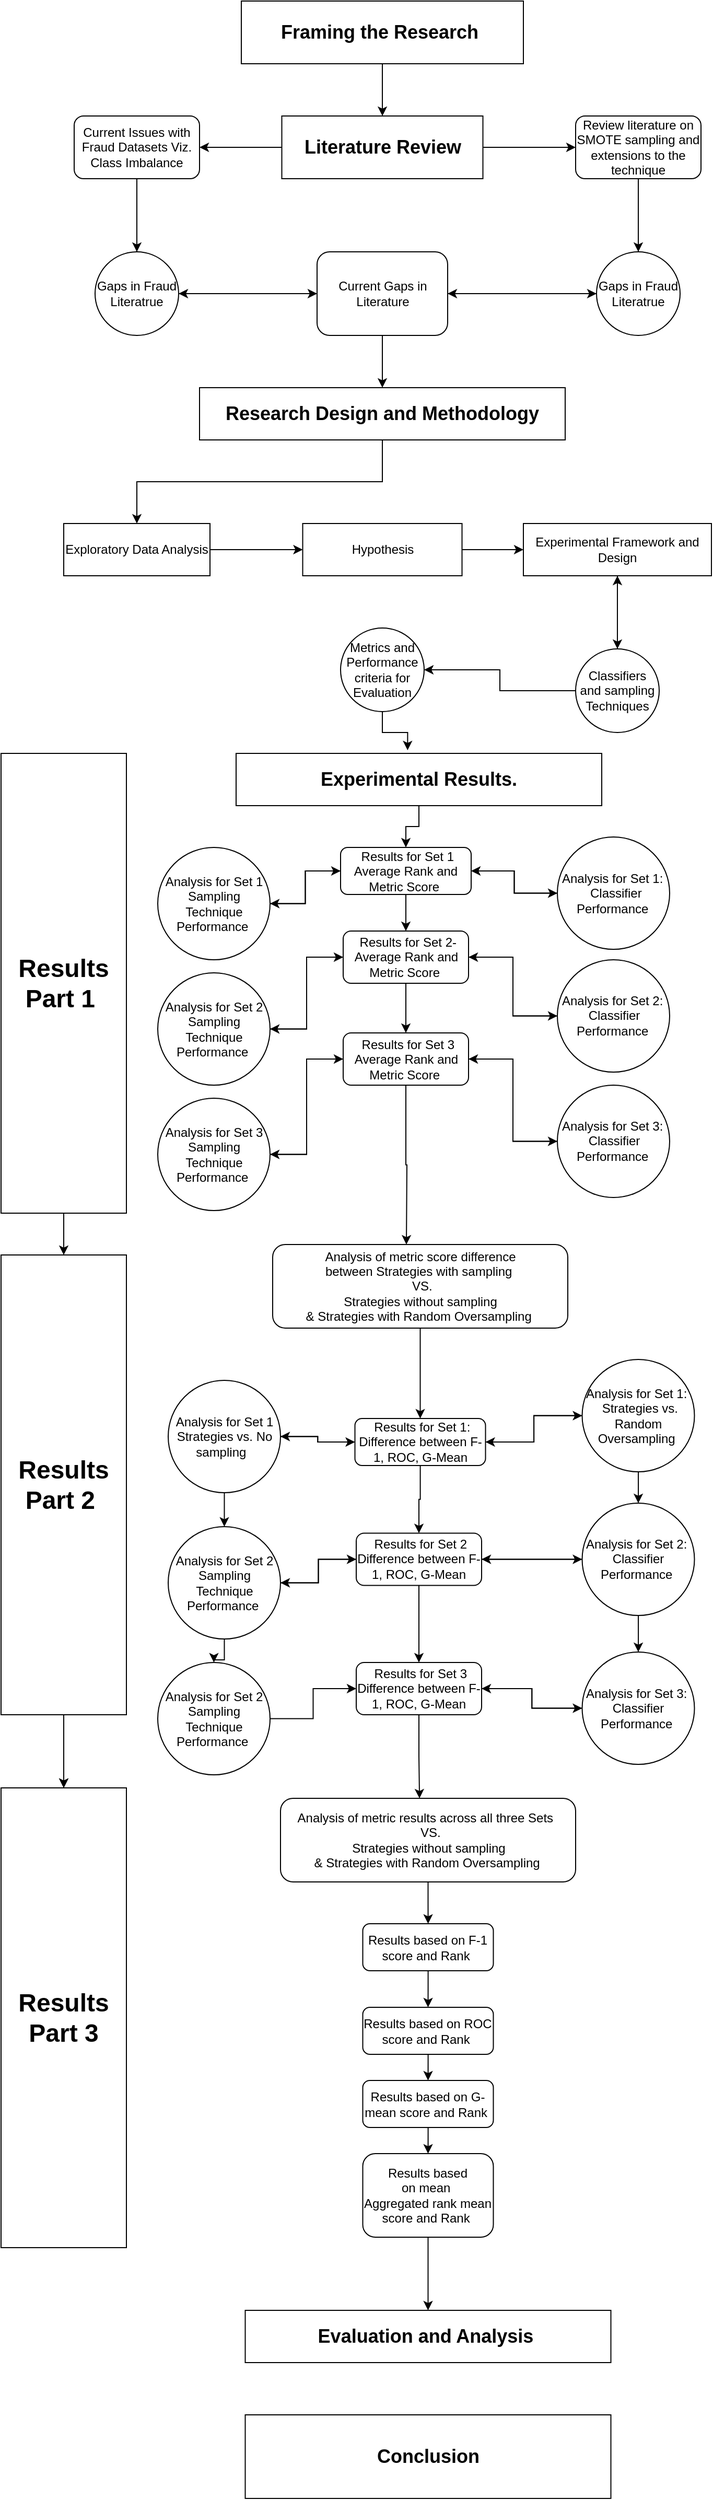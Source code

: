 <mxfile version="12.4.8" type="github"><diagram id="3Q1vbmk8rdBfqMo92Pq4" name="Page-1"><mxGraphModel dx="893" dy="442" grid="1" gridSize="10" guides="1" tooltips="1" connect="1" arrows="1" fold="1" page="1" pageScale="1" pageWidth="850" pageHeight="1100" math="0" shadow="0"><root><mxCell id="0"/><mxCell id="1" parent="0"/><mxCell id="xc565jYhKWpsaniJyFHr-2" style="edgeStyle=orthogonalEdgeStyle;rounded=0;orthogonalLoop=1;jettySize=auto;html=1;" edge="1" parent="1" source="xc565jYhKWpsaniJyFHr-1" target="xc565jYhKWpsaniJyFHr-3"><mxGeometry relative="1" as="geometry"><mxPoint x="415" y="200" as="targetPoint"/></mxGeometry></mxCell><mxCell id="xc565jYhKWpsaniJyFHr-1" value="&lt;b&gt;&lt;font style=&quot;font-size: 18px&quot;&gt;Framing the Research&amp;nbsp;&lt;/font&gt;&lt;/b&gt;" style="rounded=0;whiteSpace=wrap;html=1;" vertex="1" parent="1"><mxGeometry x="280" y="80" width="270" height="60" as="geometry"/></mxCell><mxCell id="xc565jYhKWpsaniJyFHr-4" style="edgeStyle=orthogonalEdgeStyle;rounded=0;orthogonalLoop=1;jettySize=auto;html=1;" edge="1" parent="1" source="xc565jYhKWpsaniJyFHr-3" target="xc565jYhKWpsaniJyFHr-5"><mxGeometry relative="1" as="geometry"><mxPoint x="240" y="220" as="targetPoint"/></mxGeometry></mxCell><mxCell id="xc565jYhKWpsaniJyFHr-7" style="edgeStyle=orthogonalEdgeStyle;rounded=0;orthogonalLoop=1;jettySize=auto;html=1;" edge="1" parent="1" source="xc565jYhKWpsaniJyFHr-3" target="xc565jYhKWpsaniJyFHr-8"><mxGeometry relative="1" as="geometry"><mxPoint x="590" y="220" as="targetPoint"/></mxGeometry></mxCell><mxCell id="xc565jYhKWpsaniJyFHr-3" value="&lt;font style=&quot;font-size: 18px&quot;&gt;&lt;b&gt;Literature Review&lt;/b&gt;&lt;/font&gt;" style="rounded=0;whiteSpace=wrap;html=1;" vertex="1" parent="1"><mxGeometry x="318.75" y="190" width="192.5" height="60" as="geometry"/></mxCell><mxCell id="xc565jYhKWpsaniJyFHr-12" style="edgeStyle=orthogonalEdgeStyle;rounded=0;orthogonalLoop=1;jettySize=auto;html=1;" edge="1" parent="1" source="xc565jYhKWpsaniJyFHr-5"><mxGeometry relative="1" as="geometry"><mxPoint x="180" y="340" as="targetPoint"/></mxGeometry></mxCell><mxCell id="xc565jYhKWpsaniJyFHr-33" style="edgeStyle=orthogonalEdgeStyle;rounded=0;orthogonalLoop=1;jettySize=auto;html=1;" edge="1" parent="1" source="xc565jYhKWpsaniJyFHr-5"><mxGeometry relative="1" as="geometry"><mxPoint x="180" y="320" as="targetPoint"/></mxGeometry></mxCell><mxCell id="xc565jYhKWpsaniJyFHr-5" value="&lt;span style=&quot;white-space: normal&quot;&gt;Current Issues with Fraud Datasets Viz. Class Imbalance&lt;/span&gt;" style="rounded=1;whiteSpace=wrap;html=1;" vertex="1" parent="1"><mxGeometry x="120" y="190" width="120" height="60" as="geometry"/></mxCell><mxCell id="xc565jYhKWpsaniJyFHr-11" style="edgeStyle=orthogonalEdgeStyle;rounded=0;orthogonalLoop=1;jettySize=auto;html=1;" edge="1" parent="1" source="xc565jYhKWpsaniJyFHr-8"><mxGeometry relative="1" as="geometry"><mxPoint x="660" y="340" as="targetPoint"/></mxGeometry></mxCell><mxCell id="xc565jYhKWpsaniJyFHr-32" style="edgeStyle=orthogonalEdgeStyle;rounded=0;orthogonalLoop=1;jettySize=auto;html=1;" edge="1" parent="1" source="xc565jYhKWpsaniJyFHr-8"><mxGeometry relative="1" as="geometry"><mxPoint x="660" y="320" as="targetPoint"/></mxGeometry></mxCell><mxCell id="xc565jYhKWpsaniJyFHr-8" value="Review literature on SMOTE sampling and extensions to the technique" style="rounded=1;whiteSpace=wrap;html=1;" vertex="1" parent="1"><mxGeometry x="600" y="190" width="120" height="60" as="geometry"/></mxCell><mxCell id="xc565jYhKWpsaniJyFHr-30" style="edgeStyle=orthogonalEdgeStyle;rounded=0;orthogonalLoop=1;jettySize=auto;html=1;" edge="1" parent="1" source="xc565jYhKWpsaniJyFHr-10"><mxGeometry relative="1" as="geometry"><mxPoint x="620" y="360" as="targetPoint"/></mxGeometry></mxCell><mxCell id="xc565jYhKWpsaniJyFHr-31" style="edgeStyle=orthogonalEdgeStyle;rounded=0;orthogonalLoop=1;jettySize=auto;html=1;entryX=1;entryY=0.5;entryDx=0;entryDy=0;" edge="1" parent="1" source="xc565jYhKWpsaniJyFHr-10" target="xc565jYhKWpsaniJyFHr-15"><mxGeometry relative="1" as="geometry"/></mxCell><mxCell id="xc565jYhKWpsaniJyFHr-34" style="edgeStyle=orthogonalEdgeStyle;rounded=0;orthogonalLoop=1;jettySize=auto;html=1;entryX=0.5;entryY=0;entryDx=0;entryDy=0;" edge="1" parent="1" source="xc565jYhKWpsaniJyFHr-10" target="xc565jYhKWpsaniJyFHr-24"><mxGeometry relative="1" as="geometry"/></mxCell><mxCell id="xc565jYhKWpsaniJyFHr-10" value="Current Gaps in Literature" style="rounded=1;whiteSpace=wrap;html=1;" vertex="1" parent="1"><mxGeometry x="352.5" y="320" width="125" height="80" as="geometry"/></mxCell><mxCell id="xc565jYhKWpsaniJyFHr-28" style="edgeStyle=orthogonalEdgeStyle;rounded=0;orthogonalLoop=1;jettySize=auto;html=1;entryX=0;entryY=0.5;entryDx=0;entryDy=0;" edge="1" parent="1" source="xc565jYhKWpsaniJyFHr-15" target="xc565jYhKWpsaniJyFHr-10"><mxGeometry relative="1" as="geometry"/></mxCell><mxCell id="xc565jYhKWpsaniJyFHr-15" value="Gaps in Fraud Literatrue" style="ellipse;whiteSpace=wrap;html=1;aspect=fixed;" vertex="1" parent="1"><mxGeometry x="140" y="320" width="80" height="80" as="geometry"/></mxCell><mxCell id="xc565jYhKWpsaniJyFHr-29" style="edgeStyle=orthogonalEdgeStyle;rounded=0;orthogonalLoop=1;jettySize=auto;html=1;" edge="1" parent="1" source="xc565jYhKWpsaniJyFHr-19" target="xc565jYhKWpsaniJyFHr-10"><mxGeometry relative="1" as="geometry"/></mxCell><mxCell id="xc565jYhKWpsaniJyFHr-19" value="Gaps in Fraud Literatrue" style="ellipse;whiteSpace=wrap;html=1;aspect=fixed;" vertex="1" parent="1"><mxGeometry x="620" y="320" width="80" height="80" as="geometry"/></mxCell><mxCell id="xc565jYhKWpsaniJyFHr-36" style="edgeStyle=orthogonalEdgeStyle;rounded=0;orthogonalLoop=1;jettySize=auto;html=1;entryX=0.5;entryY=0;entryDx=0;entryDy=0;" edge="1" parent="1" source="xc565jYhKWpsaniJyFHr-24" target="xc565jYhKWpsaniJyFHr-35"><mxGeometry relative="1" as="geometry"/></mxCell><mxCell id="xc565jYhKWpsaniJyFHr-24" value="&lt;font style=&quot;font-size: 18px&quot;&gt;&lt;b&gt;Research Design and Methodology&lt;/b&gt;&lt;/font&gt;" style="rounded=0;whiteSpace=wrap;html=1;" vertex="1" parent="1"><mxGeometry x="240" y="450" width="350" height="50" as="geometry"/></mxCell><mxCell id="xc565jYhKWpsaniJyFHr-174" style="edgeStyle=orthogonalEdgeStyle;rounded=0;orthogonalLoop=1;jettySize=auto;html=1;" edge="1" parent="1" source="xc565jYhKWpsaniJyFHr-35" target="xc565jYhKWpsaniJyFHr-39"><mxGeometry relative="1" as="geometry"/></mxCell><mxCell id="xc565jYhKWpsaniJyFHr-35" value="&lt;span style=&quot;white-space: normal&quot;&gt;Exploratory Data Analysis&lt;/span&gt;" style="rounded=1;whiteSpace=wrap;html=1;arcSize=0;" vertex="1" parent="1"><mxGeometry x="110" y="580" width="140" height="50" as="geometry"/></mxCell><mxCell id="xc565jYhKWpsaniJyFHr-45" style="edgeStyle=orthogonalEdgeStyle;rounded=0;orthogonalLoop=1;jettySize=auto;html=1;" edge="1" parent="1" source="xc565jYhKWpsaniJyFHr-37" target="xc565jYhKWpsaniJyFHr-43"><mxGeometry relative="1" as="geometry"/></mxCell><mxCell id="xc565jYhKWpsaniJyFHr-37" value="&lt;span style=&quot;white-space: normal&quot;&gt;Experimental Framework and Design&lt;/span&gt;" style="rounded=1;whiteSpace=wrap;html=1;arcSize=0;" vertex="1" parent="1"><mxGeometry x="550" y="580" width="180" height="50" as="geometry"/></mxCell><mxCell id="xc565jYhKWpsaniJyFHr-175" style="edgeStyle=orthogonalEdgeStyle;rounded=0;orthogonalLoop=1;jettySize=auto;html=1;" edge="1" parent="1" source="xc565jYhKWpsaniJyFHr-39" target="xc565jYhKWpsaniJyFHr-37"><mxGeometry relative="1" as="geometry"/></mxCell><mxCell id="xc565jYhKWpsaniJyFHr-39" value="&lt;span style=&quot;white-space: normal&quot;&gt;Hypothesis&lt;/span&gt;" style="rounded=1;whiteSpace=wrap;html=1;arcSize=0;" vertex="1" parent="1"><mxGeometry x="338.75" y="580" width="152.5" height="50" as="geometry"/></mxCell><mxCell id="xc565jYhKWpsaniJyFHr-44" value="" style="edgeStyle=orthogonalEdgeStyle;rounded=0;orthogonalLoop=1;jettySize=auto;html=1;" edge="1" parent="1" source="xc565jYhKWpsaniJyFHr-43" target="xc565jYhKWpsaniJyFHr-37"><mxGeometry relative="1" as="geometry"/></mxCell><mxCell id="xc565jYhKWpsaniJyFHr-51" style="edgeStyle=orthogonalEdgeStyle;rounded=0;orthogonalLoop=1;jettySize=auto;html=1;entryX=1;entryY=0.5;entryDx=0;entryDy=0;" edge="1" parent="1" source="xc565jYhKWpsaniJyFHr-43" target="xc565jYhKWpsaniJyFHr-47"><mxGeometry relative="1" as="geometry"/></mxCell><mxCell id="xc565jYhKWpsaniJyFHr-43" value="Classifiers and sampling Techniques" style="ellipse;whiteSpace=wrap;html=1;aspect=fixed;" vertex="1" parent="1"><mxGeometry x="600" y="700" width="80" height="80" as="geometry"/></mxCell><mxCell id="xc565jYhKWpsaniJyFHr-57" style="edgeStyle=orthogonalEdgeStyle;rounded=0;orthogonalLoop=1;jettySize=auto;html=1;entryX=0.469;entryY=-0.06;entryDx=0;entryDy=0;entryPerimeter=0;" edge="1" parent="1" source="xc565jYhKWpsaniJyFHr-47" target="xc565jYhKWpsaniJyFHr-53"><mxGeometry relative="1" as="geometry"/></mxCell><mxCell id="xc565jYhKWpsaniJyFHr-47" value="Metrics and Performance criteria for Evaluation" style="ellipse;whiteSpace=wrap;html=1;aspect=fixed;" vertex="1" parent="1"><mxGeometry x="375" y="680" width="80" height="80" as="geometry"/></mxCell><mxCell id="xc565jYhKWpsaniJyFHr-171" style="edgeStyle=orthogonalEdgeStyle;rounded=0;orthogonalLoop=1;jettySize=auto;html=1;" edge="1" parent="1" source="xc565jYhKWpsaniJyFHr-53" target="xc565jYhKWpsaniJyFHr-59"><mxGeometry relative="1" as="geometry"/></mxCell><mxCell id="xc565jYhKWpsaniJyFHr-53" value="&lt;font style=&quot;font-size: 18px&quot;&gt;&lt;b&gt;Experimental Results.&lt;/b&gt;&lt;/font&gt;" style="rounded=0;whiteSpace=wrap;html=1;" vertex="1" parent="1"><mxGeometry x="275" y="800" width="350" height="50" as="geometry"/></mxCell><mxCell id="xc565jYhKWpsaniJyFHr-63" style="edgeStyle=orthogonalEdgeStyle;rounded=0;orthogonalLoop=1;jettySize=auto;html=1;entryX=0.5;entryY=0;entryDx=0;entryDy=0;" edge="1" parent="1" source="xc565jYhKWpsaniJyFHr-59" target="xc565jYhKWpsaniJyFHr-62"><mxGeometry relative="1" as="geometry"/></mxCell><mxCell id="xc565jYhKWpsaniJyFHr-69" style="edgeStyle=orthogonalEdgeStyle;rounded=0;orthogonalLoop=1;jettySize=auto;html=1;entryX=1;entryY=0.5;entryDx=0;entryDy=0;" edge="1" parent="1" source="xc565jYhKWpsaniJyFHr-59" target="xc565jYhKWpsaniJyFHr-67"><mxGeometry relative="1" as="geometry"/></mxCell><mxCell id="xc565jYhKWpsaniJyFHr-72" style="edgeStyle=orthogonalEdgeStyle;rounded=0;orthogonalLoop=1;jettySize=auto;html=1;entryX=0;entryY=0.5;entryDx=0;entryDy=0;" edge="1" parent="1" source="xc565jYhKWpsaniJyFHr-59" target="xc565jYhKWpsaniJyFHr-70"><mxGeometry relative="1" as="geometry"/></mxCell><mxCell id="xc565jYhKWpsaniJyFHr-59" value="&amp;nbsp;Results for Set 1 Average Rank and Metric Score&amp;nbsp;&lt;span style=&quot;white-space: normal&quot;&gt;&lt;br&gt;&lt;/span&gt;" style="rounded=1;whiteSpace=wrap;html=1;" vertex="1" parent="1"><mxGeometry x="375" y="890" width="125" height="45" as="geometry"/></mxCell><mxCell id="xc565jYhKWpsaniJyFHr-66" style="edgeStyle=orthogonalEdgeStyle;rounded=0;orthogonalLoop=1;jettySize=auto;html=1;entryX=0.5;entryY=0;entryDx=0;entryDy=0;" edge="1" parent="1" source="xc565jYhKWpsaniJyFHr-62" target="xc565jYhKWpsaniJyFHr-64"><mxGeometry relative="1" as="geometry"/></mxCell><mxCell id="xc565jYhKWpsaniJyFHr-75" style="edgeStyle=orthogonalEdgeStyle;rounded=0;orthogonalLoop=1;jettySize=auto;html=1;entryX=1;entryY=0.5;entryDx=0;entryDy=0;" edge="1" parent="1" source="xc565jYhKWpsaniJyFHr-62" target="xc565jYhKWpsaniJyFHr-73"><mxGeometry relative="1" as="geometry"/></mxCell><mxCell id="xc565jYhKWpsaniJyFHr-79" style="edgeStyle=orthogonalEdgeStyle;rounded=0;orthogonalLoop=1;jettySize=auto;html=1;entryX=0;entryY=0.5;entryDx=0;entryDy=0;" edge="1" parent="1" source="xc565jYhKWpsaniJyFHr-62" target="xc565jYhKWpsaniJyFHr-77"><mxGeometry relative="1" as="geometry"/></mxCell><mxCell id="xc565jYhKWpsaniJyFHr-62" value="&amp;nbsp;Results for Set 2-Average Rank and Metric Score&amp;nbsp;" style="rounded=1;whiteSpace=wrap;html=1;" vertex="1" parent="1"><mxGeometry x="377.5" y="970" width="120" height="50" as="geometry"/></mxCell><mxCell id="xc565jYhKWpsaniJyFHr-82" style="edgeStyle=orthogonalEdgeStyle;rounded=0;orthogonalLoop=1;jettySize=auto;html=1;entryX=1;entryY=0.5;entryDx=0;entryDy=0;" edge="1" parent="1" source="xc565jYhKWpsaniJyFHr-64" target="xc565jYhKWpsaniJyFHr-80"><mxGeometry relative="1" as="geometry"><mxPoint x="390" y="1260" as="targetPoint"/></mxGeometry></mxCell><mxCell id="xc565jYhKWpsaniJyFHr-84" style="edgeStyle=orthogonalEdgeStyle;rounded=0;orthogonalLoop=1;jettySize=auto;html=1;" edge="1" parent="1" source="xc565jYhKWpsaniJyFHr-64" target="xc565jYhKWpsaniJyFHr-83"><mxGeometry relative="1" as="geometry"/></mxCell><mxCell id="xc565jYhKWpsaniJyFHr-87" value="" style="edgeStyle=orthogonalEdgeStyle;rounded=0;orthogonalLoop=1;jettySize=auto;html=1;" edge="1" parent="1" source="xc565jYhKWpsaniJyFHr-64"><mxGeometry relative="1" as="geometry"><mxPoint x="438" y="1270" as="targetPoint"/></mxGeometry></mxCell><mxCell id="xc565jYhKWpsaniJyFHr-64" value="&amp;nbsp;Results for Set 3 Average Rank and Metric Score&amp;nbsp;" style="rounded=1;whiteSpace=wrap;html=1;" vertex="1" parent="1"><mxGeometry x="377.5" y="1067.5" width="120" height="50" as="geometry"/></mxCell><mxCell id="xc565jYhKWpsaniJyFHr-68" style="edgeStyle=orthogonalEdgeStyle;rounded=0;orthogonalLoop=1;jettySize=auto;html=1;entryX=0;entryY=0.5;entryDx=0;entryDy=0;" edge="1" parent="1" source="xc565jYhKWpsaniJyFHr-67" target="xc565jYhKWpsaniJyFHr-59"><mxGeometry relative="1" as="geometry"/></mxCell><mxCell id="xc565jYhKWpsaniJyFHr-67" value="Analysis for Set 1 Sampling Technique Performance&amp;nbsp;" style="ellipse;whiteSpace=wrap;html=1;aspect=fixed;" vertex="1" parent="1"><mxGeometry x="200" y="890" width="107.5" height="107.5" as="geometry"/></mxCell><mxCell id="xc565jYhKWpsaniJyFHr-71" style="edgeStyle=orthogonalEdgeStyle;rounded=0;orthogonalLoop=1;jettySize=auto;html=1;entryX=1;entryY=0.5;entryDx=0;entryDy=0;" edge="1" parent="1" source="xc565jYhKWpsaniJyFHr-70" target="xc565jYhKWpsaniJyFHr-59"><mxGeometry relative="1" as="geometry"/></mxCell><mxCell id="xc565jYhKWpsaniJyFHr-70" value="Analysis for Set 1:&amp;nbsp; &amp;nbsp;Classifier Performance&amp;nbsp;" style="ellipse;whiteSpace=wrap;html=1;aspect=fixed;" vertex="1" parent="1"><mxGeometry x="582.5" y="880" width="107.5" height="107.5" as="geometry"/></mxCell><mxCell id="xc565jYhKWpsaniJyFHr-76" style="edgeStyle=orthogonalEdgeStyle;rounded=0;orthogonalLoop=1;jettySize=auto;html=1;entryX=0;entryY=0.5;entryDx=0;entryDy=0;" edge="1" parent="1" source="xc565jYhKWpsaniJyFHr-73" target="xc565jYhKWpsaniJyFHr-62"><mxGeometry relative="1" as="geometry"/></mxCell><mxCell id="xc565jYhKWpsaniJyFHr-73" value="Analysis for Set 2 Sampling Technique Performance&amp;nbsp;" style="ellipse;whiteSpace=wrap;html=1;aspect=fixed;" vertex="1" parent="1"><mxGeometry x="200" y="1010" width="107.5" height="107.5" as="geometry"/></mxCell><mxCell id="xc565jYhKWpsaniJyFHr-78" style="edgeStyle=orthogonalEdgeStyle;rounded=0;orthogonalLoop=1;jettySize=auto;html=1;entryX=1;entryY=0.5;entryDx=0;entryDy=0;" edge="1" parent="1" source="xc565jYhKWpsaniJyFHr-77" target="xc565jYhKWpsaniJyFHr-62"><mxGeometry relative="1" as="geometry"/></mxCell><mxCell id="xc565jYhKWpsaniJyFHr-77" value="Analysis for Set 2:&amp;nbsp; Classifier Performance&amp;nbsp;" style="ellipse;whiteSpace=wrap;html=1;aspect=fixed;" vertex="1" parent="1"><mxGeometry x="582.5" y="997.5" width="107.5" height="107.5" as="geometry"/></mxCell><mxCell id="xc565jYhKWpsaniJyFHr-81" style="edgeStyle=orthogonalEdgeStyle;rounded=0;orthogonalLoop=1;jettySize=auto;html=1;entryX=0;entryY=0.5;entryDx=0;entryDy=0;" edge="1" parent="1" source="xc565jYhKWpsaniJyFHr-80" target="xc565jYhKWpsaniJyFHr-64"><mxGeometry relative="1" as="geometry"/></mxCell><mxCell id="xc565jYhKWpsaniJyFHr-80" value="Analysis for Set 3 Sampling Technique Performance&amp;nbsp;" style="ellipse;whiteSpace=wrap;html=1;aspect=fixed;" vertex="1" parent="1"><mxGeometry x="200" y="1130" width="107.5" height="107.5" as="geometry"/></mxCell><mxCell id="xc565jYhKWpsaniJyFHr-85" style="edgeStyle=orthogonalEdgeStyle;rounded=0;orthogonalLoop=1;jettySize=auto;html=1;entryX=1;entryY=0.5;entryDx=0;entryDy=0;" edge="1" parent="1" source="xc565jYhKWpsaniJyFHr-83" target="xc565jYhKWpsaniJyFHr-64"><mxGeometry relative="1" as="geometry"/></mxCell><mxCell id="xc565jYhKWpsaniJyFHr-83" value="Analysis for Set 3:&amp;nbsp; Classifier Performance&amp;nbsp;" style="ellipse;whiteSpace=wrap;html=1;aspect=fixed;" vertex="1" parent="1"><mxGeometry x="582.5" y="1117.5" width="107.5" height="107.5" as="geometry"/></mxCell><mxCell id="xc565jYhKWpsaniJyFHr-146" style="edgeStyle=orthogonalEdgeStyle;rounded=0;orthogonalLoop=1;jettySize=auto;html=1;entryX=0.5;entryY=0;entryDx=0;entryDy=0;" edge="1" parent="1" source="xc565jYhKWpsaniJyFHr-89" target="xc565jYhKWpsaniJyFHr-116"><mxGeometry relative="1" as="geometry"/></mxCell><mxCell id="xc565jYhKWpsaniJyFHr-89" value="Analysis of metric score difference&lt;br&gt;between Strategies with sampling&amp;nbsp;&lt;br&gt;&amp;nbsp;VS.&lt;br&gt;Strategies without sampling&lt;br&gt;&amp;amp; Strategies with Random Oversampling&amp;nbsp;" style="rounded=1;whiteSpace=wrap;html=1;" vertex="1" parent="1"><mxGeometry x="310" y="1270" width="282.5" height="80" as="geometry"/></mxCell><mxCell id="xc565jYhKWpsaniJyFHr-166" style="edgeStyle=orthogonalEdgeStyle;rounded=0;orthogonalLoop=1;jettySize=auto;html=1;entryX=0.5;entryY=0;entryDx=0;entryDy=0;" edge="1" parent="1" source="xc565jYhKWpsaniJyFHr-90" target="xc565jYhKWpsaniJyFHr-92"><mxGeometry relative="1" as="geometry"/></mxCell><mxCell id="xc565jYhKWpsaniJyFHr-90" value="&lt;font style=&quot;font-size: 24px&quot;&gt;&lt;b&gt;Results Part 1&amp;nbsp;&lt;/b&gt;&lt;/font&gt;" style="rounded=0;whiteSpace=wrap;html=1;" vertex="1" parent="1"><mxGeometry x="50" y="800" width="120" height="440" as="geometry"/></mxCell><mxCell id="xc565jYhKWpsaniJyFHr-148" style="edgeStyle=orthogonalEdgeStyle;rounded=0;orthogonalLoop=1;jettySize=auto;html=1;entryX=0.5;entryY=0;entryDx=0;entryDy=0;" edge="1" parent="1" source="xc565jYhKWpsaniJyFHr-92" target="xc565jYhKWpsaniJyFHr-147"><mxGeometry relative="1" as="geometry"/></mxCell><mxCell id="xc565jYhKWpsaniJyFHr-149" style="edgeStyle=orthogonalEdgeStyle;rounded=0;orthogonalLoop=1;jettySize=auto;html=1;entryX=0.5;entryY=0;entryDx=0;entryDy=0;" edge="1" parent="1" source="xc565jYhKWpsaniJyFHr-92" target="xc565jYhKWpsaniJyFHr-147"><mxGeometry relative="1" as="geometry"/></mxCell><mxCell id="xc565jYhKWpsaniJyFHr-92" value="&lt;b style=&quot;font-size: 24px&quot;&gt;Results Part 2&amp;nbsp;&lt;/b&gt;" style="rounded=0;whiteSpace=wrap;html=1;" vertex="1" parent="1"><mxGeometry x="50" y="1280" width="120" height="440" as="geometry"/></mxCell><mxCell id="xc565jYhKWpsaniJyFHr-113" style="edgeStyle=orthogonalEdgeStyle;rounded=0;orthogonalLoop=1;jettySize=auto;html=1;entryX=0.5;entryY=0;entryDx=0;entryDy=0;" edge="1" parent="1" source="xc565jYhKWpsaniJyFHr-116" target="xc565jYhKWpsaniJyFHr-120"><mxGeometry relative="1" as="geometry"/></mxCell><mxCell id="xc565jYhKWpsaniJyFHr-114" style="edgeStyle=orthogonalEdgeStyle;rounded=0;orthogonalLoop=1;jettySize=auto;html=1;entryX=1;entryY=0.5;entryDx=0;entryDy=0;" edge="1" parent="1" source="xc565jYhKWpsaniJyFHr-116" target="xc565jYhKWpsaniJyFHr-125"><mxGeometry relative="1" as="geometry"/></mxCell><mxCell id="xc565jYhKWpsaniJyFHr-115" style="edgeStyle=orthogonalEdgeStyle;rounded=0;orthogonalLoop=1;jettySize=auto;html=1;entryX=0;entryY=0.5;entryDx=0;entryDy=0;" edge="1" parent="1" source="xc565jYhKWpsaniJyFHr-116" target="xc565jYhKWpsaniJyFHr-127"><mxGeometry relative="1" as="geometry"/></mxCell><mxCell id="xc565jYhKWpsaniJyFHr-116" value="&amp;nbsp;Results for Set 1: Difference between F-1, ROC, G-Mean&lt;span style=&quot;white-space: normal&quot;&gt;&lt;br&gt;&lt;/span&gt;" style="rounded=1;whiteSpace=wrap;html=1;" vertex="1" parent="1"><mxGeometry x="388.75" y="1436.5" width="125" height="45" as="geometry"/></mxCell><mxCell id="xc565jYhKWpsaniJyFHr-117" style="edgeStyle=orthogonalEdgeStyle;rounded=0;orthogonalLoop=1;jettySize=auto;html=1;entryX=0.5;entryY=0;entryDx=0;entryDy=0;" edge="1" parent="1" source="xc565jYhKWpsaniJyFHr-120" target="xc565jYhKWpsaniJyFHr-123"><mxGeometry relative="1" as="geometry"/></mxCell><mxCell id="xc565jYhKWpsaniJyFHr-118" style="edgeStyle=orthogonalEdgeStyle;rounded=0;orthogonalLoop=1;jettySize=auto;html=1;entryX=1;entryY=0.5;entryDx=0;entryDy=0;" edge="1" parent="1" source="xc565jYhKWpsaniJyFHr-120" target="xc565jYhKWpsaniJyFHr-129"><mxGeometry relative="1" as="geometry"/></mxCell><mxCell id="xc565jYhKWpsaniJyFHr-119" style="edgeStyle=orthogonalEdgeStyle;rounded=0;orthogonalLoop=1;jettySize=auto;html=1;entryX=0;entryY=0.5;entryDx=0;entryDy=0;" edge="1" parent="1" source="xc565jYhKWpsaniJyFHr-120" target="xc565jYhKWpsaniJyFHr-131"><mxGeometry relative="1" as="geometry"/></mxCell><mxCell id="xc565jYhKWpsaniJyFHr-120" value="&amp;nbsp;Results for Set 2 Difference between F-1, ROC, G-Mean" style="rounded=1;whiteSpace=wrap;html=1;" vertex="1" parent="1"><mxGeometry x="390" y="1546.25" width="120" height="50" as="geometry"/></mxCell><mxCell id="xc565jYhKWpsaniJyFHr-122" style="edgeStyle=orthogonalEdgeStyle;rounded=0;orthogonalLoop=1;jettySize=auto;html=1;" edge="1" parent="1" source="xc565jYhKWpsaniJyFHr-123" target="xc565jYhKWpsaniJyFHr-134"><mxGeometry relative="1" as="geometry"/></mxCell><mxCell id="xc565jYhKWpsaniJyFHr-162" style="edgeStyle=orthogonalEdgeStyle;rounded=0;orthogonalLoop=1;jettySize=auto;html=1;entryX=0.471;entryY=0;entryDx=0;entryDy=0;entryPerimeter=0;" edge="1" parent="1" source="xc565jYhKWpsaniJyFHr-123" target="xc565jYhKWpsaniJyFHr-151"><mxGeometry relative="1" as="geometry"/></mxCell><mxCell id="xc565jYhKWpsaniJyFHr-123" value="&amp;nbsp;Results for Set 3 Difference between F-1, ROC, G-Mean" style="rounded=1;whiteSpace=wrap;html=1;" vertex="1" parent="1"><mxGeometry x="390" y="1670" width="120" height="50" as="geometry"/></mxCell><mxCell id="xc565jYhKWpsaniJyFHr-124" style="edgeStyle=orthogonalEdgeStyle;rounded=0;orthogonalLoop=1;jettySize=auto;html=1;entryX=0;entryY=0.5;entryDx=0;entryDy=0;" edge="1" parent="1" source="xc565jYhKWpsaniJyFHr-125" target="xc565jYhKWpsaniJyFHr-116"><mxGeometry relative="1" as="geometry"/></mxCell><mxCell id="xc565jYhKWpsaniJyFHr-142" style="edgeStyle=orthogonalEdgeStyle;rounded=0;orthogonalLoop=1;jettySize=auto;html=1;" edge="1" parent="1" source="xc565jYhKWpsaniJyFHr-125" target="xc565jYhKWpsaniJyFHr-129"><mxGeometry relative="1" as="geometry"/></mxCell><mxCell id="xc565jYhKWpsaniJyFHr-125" value="Analysis for Set 1 Strategies vs. No sampling&amp;nbsp;&amp;nbsp;" style="ellipse;whiteSpace=wrap;html=1;aspect=fixed;" vertex="1" parent="1"><mxGeometry x="210" y="1400" width="107.5" height="107.5" as="geometry"/></mxCell><mxCell id="xc565jYhKWpsaniJyFHr-126" style="edgeStyle=orthogonalEdgeStyle;rounded=0;orthogonalLoop=1;jettySize=auto;html=1;entryX=1;entryY=0.5;entryDx=0;entryDy=0;" edge="1" parent="1" source="xc565jYhKWpsaniJyFHr-127" target="xc565jYhKWpsaniJyFHr-116"><mxGeometry relative="1" as="geometry"/></mxCell><mxCell id="xc565jYhKWpsaniJyFHr-141" style="edgeStyle=orthogonalEdgeStyle;rounded=0;orthogonalLoop=1;jettySize=auto;html=1;" edge="1" parent="1" source="xc565jYhKWpsaniJyFHr-127" target="xc565jYhKWpsaniJyFHr-131"><mxGeometry relative="1" as="geometry"/></mxCell><mxCell id="xc565jYhKWpsaniJyFHr-127" value="Analysis for Set 1:&amp;nbsp; &amp;nbsp;Strategies vs. Random Oversampling&amp;nbsp;" style="ellipse;whiteSpace=wrap;html=1;aspect=fixed;" vertex="1" parent="1"><mxGeometry x="606.25" y="1380" width="107.5" height="107.5" as="geometry"/></mxCell><mxCell id="xc565jYhKWpsaniJyFHr-128" style="edgeStyle=orthogonalEdgeStyle;rounded=0;orthogonalLoop=1;jettySize=auto;html=1;entryX=0;entryY=0.5;entryDx=0;entryDy=0;" edge="1" parent="1" source="xc565jYhKWpsaniJyFHr-129" target="xc565jYhKWpsaniJyFHr-120"><mxGeometry relative="1" as="geometry"/></mxCell><mxCell id="xc565jYhKWpsaniJyFHr-145" style="edgeStyle=orthogonalEdgeStyle;rounded=0;orthogonalLoop=1;jettySize=auto;html=1;" edge="1" parent="1" source="xc565jYhKWpsaniJyFHr-129" target="xc565jYhKWpsaniJyFHr-137"><mxGeometry relative="1" as="geometry"/></mxCell><mxCell id="xc565jYhKWpsaniJyFHr-129" value="Analysis for Set 2 Sampling Technique Performance&amp;nbsp;" style="ellipse;whiteSpace=wrap;html=1;aspect=fixed;" vertex="1" parent="1"><mxGeometry x="210" y="1540" width="107.5" height="107.5" as="geometry"/></mxCell><mxCell id="xc565jYhKWpsaniJyFHr-130" style="edgeStyle=orthogonalEdgeStyle;rounded=0;orthogonalLoop=1;jettySize=auto;html=1;entryX=1;entryY=0.5;entryDx=0;entryDy=0;" edge="1" parent="1" source="xc565jYhKWpsaniJyFHr-131" target="xc565jYhKWpsaniJyFHr-120"><mxGeometry relative="1" as="geometry"/></mxCell><mxCell id="xc565jYhKWpsaniJyFHr-144" style="edgeStyle=orthogonalEdgeStyle;rounded=0;orthogonalLoop=1;jettySize=auto;html=1;entryX=0.5;entryY=0;entryDx=0;entryDy=0;" edge="1" parent="1" source="xc565jYhKWpsaniJyFHr-131" target="xc565jYhKWpsaniJyFHr-134"><mxGeometry relative="1" as="geometry"/></mxCell><mxCell id="xc565jYhKWpsaniJyFHr-131" value="Analysis for Set 2:&amp;nbsp; Classifier Performance&amp;nbsp;" style="ellipse;whiteSpace=wrap;html=1;aspect=fixed;" vertex="1" parent="1"><mxGeometry x="606.25" y="1517.5" width="107.5" height="107.5" as="geometry"/></mxCell><mxCell id="xc565jYhKWpsaniJyFHr-133" style="edgeStyle=orthogonalEdgeStyle;rounded=0;orthogonalLoop=1;jettySize=auto;html=1;entryX=1;entryY=0.5;entryDx=0;entryDy=0;" edge="1" parent="1" source="xc565jYhKWpsaniJyFHr-134" target="xc565jYhKWpsaniJyFHr-123"><mxGeometry relative="1" as="geometry"/></mxCell><mxCell id="xc565jYhKWpsaniJyFHr-134" value="Analysis for Set 3:&amp;nbsp; Classifier Performance&amp;nbsp;" style="ellipse;whiteSpace=wrap;html=1;aspect=fixed;" vertex="1" parent="1"><mxGeometry x="606.25" y="1660" width="107.5" height="107.5" as="geometry"/></mxCell><mxCell id="xc565jYhKWpsaniJyFHr-143" style="edgeStyle=orthogonalEdgeStyle;rounded=0;orthogonalLoop=1;jettySize=auto;html=1;entryX=0;entryY=0.5;entryDx=0;entryDy=0;" edge="1" parent="1" source="xc565jYhKWpsaniJyFHr-137" target="xc565jYhKWpsaniJyFHr-123"><mxGeometry relative="1" as="geometry"/></mxCell><mxCell id="xc565jYhKWpsaniJyFHr-137" value="Analysis for Set 2 Sampling Technique Performance&amp;nbsp;" style="ellipse;whiteSpace=wrap;html=1;aspect=fixed;" vertex="1" parent="1"><mxGeometry x="200" y="1670" width="107.5" height="107.5" as="geometry"/></mxCell><mxCell id="xc565jYhKWpsaniJyFHr-147" value="&lt;b style=&quot;font-size: 24px&quot;&gt;Results Part 3&lt;/b&gt;" style="rounded=0;whiteSpace=wrap;html=1;" vertex="1" parent="1"><mxGeometry x="50" y="1790" width="120" height="440" as="geometry"/></mxCell><mxCell id="xc565jYhKWpsaniJyFHr-153" style="edgeStyle=orthogonalEdgeStyle;rounded=0;orthogonalLoop=1;jettySize=auto;html=1;" edge="1" parent="1" source="xc565jYhKWpsaniJyFHr-151" target="xc565jYhKWpsaniJyFHr-152"><mxGeometry relative="1" as="geometry"/></mxCell><mxCell id="xc565jYhKWpsaniJyFHr-151" value="Analysis of metric results across all three Sets&amp;nbsp;&amp;nbsp;&lt;br&gt;&amp;nbsp;VS.&lt;br&gt;Strategies without sampling&lt;br&gt;&amp;amp; Strategies with Random Oversampling&amp;nbsp;" style="rounded=1;whiteSpace=wrap;html=1;" vertex="1" parent="1"><mxGeometry x="317.5" y="1800" width="282.5" height="80" as="geometry"/></mxCell><mxCell id="xc565jYhKWpsaniJyFHr-155" style="edgeStyle=orthogonalEdgeStyle;rounded=0;orthogonalLoop=1;jettySize=auto;html=1;entryX=0.5;entryY=0;entryDx=0;entryDy=0;" edge="1" parent="1" source="xc565jYhKWpsaniJyFHr-152" target="xc565jYhKWpsaniJyFHr-154"><mxGeometry relative="1" as="geometry"/></mxCell><mxCell id="xc565jYhKWpsaniJyFHr-152" value="&lt;span style=&quot;white-space: normal&quot;&gt;Results based on F-1 score and Rank&amp;nbsp;&lt;br&gt;&lt;/span&gt;" style="rounded=1;whiteSpace=wrap;html=1;" vertex="1" parent="1"><mxGeometry x="396.25" y="1920" width="125" height="45" as="geometry"/></mxCell><mxCell id="xc565jYhKWpsaniJyFHr-157" style="edgeStyle=orthogonalEdgeStyle;rounded=0;orthogonalLoop=1;jettySize=auto;html=1;entryX=0.5;entryY=0;entryDx=0;entryDy=0;" edge="1" parent="1" source="xc565jYhKWpsaniJyFHr-154" target="xc565jYhKWpsaniJyFHr-156"><mxGeometry relative="1" as="geometry"/></mxCell><mxCell id="xc565jYhKWpsaniJyFHr-154" value="&lt;span style=&quot;white-space: normal&quot;&gt;Results based on ROC score and Rank&amp;nbsp;&lt;br&gt;&lt;/span&gt;" style="rounded=1;whiteSpace=wrap;html=1;" vertex="1" parent="1"><mxGeometry x="396.25" y="2000" width="125" height="45" as="geometry"/></mxCell><mxCell id="xc565jYhKWpsaniJyFHr-160" style="edgeStyle=orthogonalEdgeStyle;rounded=0;orthogonalLoop=1;jettySize=auto;html=1;entryX=0.5;entryY=0;entryDx=0;entryDy=0;" edge="1" parent="1" source="xc565jYhKWpsaniJyFHr-156" target="xc565jYhKWpsaniJyFHr-158"><mxGeometry relative="1" as="geometry"/></mxCell><mxCell id="xc565jYhKWpsaniJyFHr-156" value="&lt;span style=&quot;white-space: normal&quot;&gt;Results based on G-mean score and Rank&amp;nbsp;&lt;br&gt;&lt;/span&gt;" style="rounded=1;whiteSpace=wrap;html=1;" vertex="1" parent="1"><mxGeometry x="396.25" y="2070" width="125" height="45" as="geometry"/></mxCell><mxCell id="xc565jYhKWpsaniJyFHr-177" style="edgeStyle=orthogonalEdgeStyle;rounded=0;orthogonalLoop=1;jettySize=auto;html=1;" edge="1" parent="1" source="xc565jYhKWpsaniJyFHr-158" target="xc565jYhKWpsaniJyFHr-176"><mxGeometry relative="1" as="geometry"/></mxCell><mxCell id="xc565jYhKWpsaniJyFHr-158" value="&lt;span style=&quot;white-space: normal&quot;&gt;Results based on&amp;nbsp;&lt;/span&gt;mean&amp;nbsp;&lt;span style=&quot;white-space: normal&quot;&gt;&lt;br&gt;Aggregated rank mean score and Rank&amp;nbsp;&lt;br&gt;&lt;/span&gt;" style="rounded=1;whiteSpace=wrap;html=1;" vertex="1" parent="1"><mxGeometry x="396.25" y="2140" width="125" height="80" as="geometry"/></mxCell><mxCell id="xc565jYhKWpsaniJyFHr-176" value="&lt;font style=&quot;font-size: 18px&quot;&gt;&lt;b&gt;Evaluation and Analysis&amp;nbsp;&lt;/b&gt;&lt;/font&gt;" style="rounded=0;whiteSpace=wrap;html=1;" vertex="1" parent="1"><mxGeometry x="283.75" y="2290" width="350" height="50" as="geometry"/></mxCell><mxCell id="xc565jYhKWpsaniJyFHr-178" value="&lt;font style=&quot;font-size: 18px&quot;&gt;&lt;b&gt;Conclusion&lt;/b&gt;&lt;/font&gt;" style="rounded=0;whiteSpace=wrap;html=1;" vertex="1" parent="1"><mxGeometry x="283.75" y="2390" width="350" height="80" as="geometry"/></mxCell></root></mxGraphModel></diagram></mxfile>
